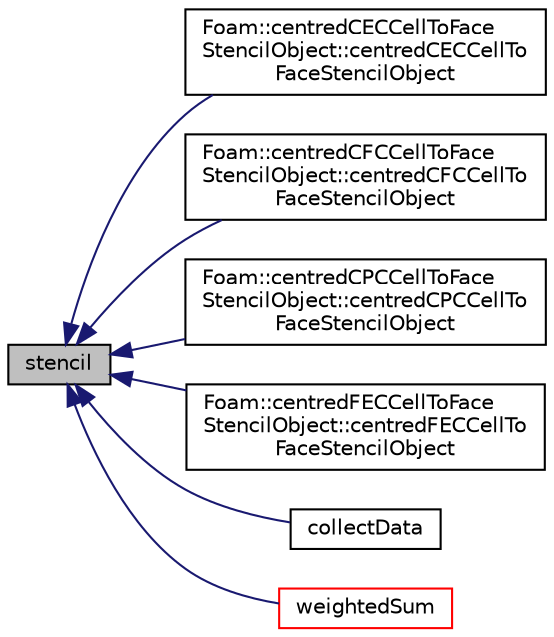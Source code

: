 digraph "stencil"
{
  bgcolor="transparent";
  edge [fontname="Helvetica",fontsize="10",labelfontname="Helvetica",labelfontsize="10"];
  node [fontname="Helvetica",fontsize="10",shape=record];
  rankdir="LR";
  Node1 [label="stencil",height=0.2,width=0.4,color="black", fillcolor="grey75", style="filled", fontcolor="black"];
  Node1 -> Node2 [dir="back",color="midnightblue",fontsize="10",style="solid",fontname="Helvetica"];
  Node2 [label="Foam::centredCECCellToFace\lStencilObject::centredCECCellTo\lFaceStencilObject",height=0.2,width=0.4,color="black",URL="$a00246.html#aed500b88db9ee98d0e199f75320058e9",tooltip="Construct from uncompacted face stencil. "];
  Node1 -> Node3 [dir="back",color="midnightblue",fontsize="10",style="solid",fontname="Helvetica"];
  Node3 [label="Foam::centredCFCCellToFace\lStencilObject::centredCFCCellTo\lFaceStencilObject",height=0.2,width=0.4,color="black",URL="$a00248.html#a72e1b2c15a4b5e767731254c51d90c9c",tooltip="Construct from uncompacted face stencil. "];
  Node1 -> Node4 [dir="back",color="midnightblue",fontsize="10",style="solid",fontname="Helvetica"];
  Node4 [label="Foam::centredCPCCellToFace\lStencilObject::centredCPCCellTo\lFaceStencilObject",height=0.2,width=0.4,color="black",URL="$a00251.html#ac67f9a7b7e325cfc82f3d6718f1c7763",tooltip="Construct from uncompacted face stencil. "];
  Node1 -> Node5 [dir="back",color="midnightblue",fontsize="10",style="solid",fontname="Helvetica"];
  Node5 [label="Foam::centredFECCellToFace\lStencilObject::centredFECCellTo\lFaceStencilObject",height=0.2,width=0.4,color="black",URL="$a00252.html#ae28c5d9c7890cb731fb8d77e1adac291",tooltip="Construct from uncompacted face stencil. "];
  Node1 -> Node6 [dir="back",color="midnightblue",fontsize="10",style="solid",fontname="Helvetica"];
  Node6 [label="collectData",height=0.2,width=0.4,color="black",URL="$a00692.html#a626114cfc20292cc53ead4447cdbf49b",tooltip="Use map to get the data into stencil order. "];
  Node1 -> Node7 [dir="back",color="midnightblue",fontsize="10",style="solid",fontname="Helvetica"];
  Node7 [label="weightedSum",height=0.2,width=0.4,color="red",URL="$a00692.html#aeed0aa8924577831f8b807392e281de0",tooltip="Sum vol field contributions to create face values. "];
}
